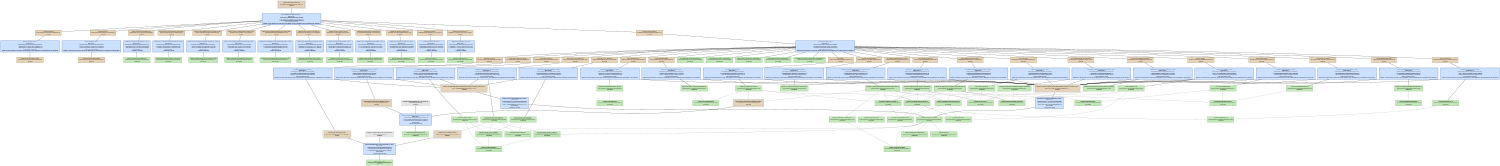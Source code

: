 digraph KerberosAgent {
   size = "10.000000,8.500000";
   concentrate = false;

   node [ shape = box, style = filled, color = "0.3 0.5 0.6", fillcolor = "0.3 0.2 0.9", fontname = "Monaco", fontsize = "9" ];
   n00001 [ label = "Default/KerberosAgent.app\n93739a33181f92f8e974ef2873a241a7\nMissing", color = "0.1 0.5 0.5", fillcolor = "0.1 0.2 0.9", peripheries = 3 ];
   n00002 [ label = "Contents/Info.plist\n98ec24a2e1b736ce19081f6de4683c9d\nMissing", color = "0.1 0.5 0.5", fillcolor = "0.1 0.2 0.9" ];
   n00003 [ label = "KerberosAgent.build/Info.plist\n00000000000000000000000000000000\nMissing", color = "0.1 0.5 0.5", fillcolor = "0.1 0.2 0.9" ];
   n00004 [ label = "Contents/PkgInfo\ne3b5f15da2b3fb128b87555707d0e4c9\nMissing", color = "0.1 0.5 0.5", fillcolor = "0.1 0.2 0.9" ];
   n00005 [ label = "KerberosAgent.build/PkgInfo\n00000000000000000000000000000000\nMissing", color = "0.1 0.5 0.5", fillcolor = "0.1 0.2 0.9" ];
   n00006 [ label = "English.lproj/KerberosAgent.nib\n989545e861edcccd52bb3f2582d434fa\nMissing", color = "0.1 0.5 0.5", fillcolor = "0.1 0.2 0.9" ];
   n00007 [ label = "English.lproj/KerberosAgent.nib\n0000000043975cde00000000000000aa\nUpToDate" ];
   n00008 [ label = "English.lproj/AuthenticationController.nib\nf0eb8ce16eab7b8afca15e8e5e3cf7ae\nMissing", color = "0.1 0.5 0.5", fillcolor = "0.1 0.2 0.9" ];
   n00009 [ label = "English.lproj/AuthenticationController.nib\n0000000043975cde00000000000000aa\nUpToDate" ];
   n00010 [ label = "English.lproj/AuthenticationController.strings\n963d15fcdad8416896fe63a81b9e9746\nMissing", color = "0.1 0.5 0.5", fillcolor = "0.1 0.2 0.9" ];
   n00011 [ label = "English.lproj/AuthenticationController.strings\n0000000043975cde0000000000000310\nUpToDate" ];
   n00012 [ label = "English.lproj/ChangePasswordController.nib\n954f03bccd3f277bf60611b4109af28f\nMissing", color = "0.1 0.5 0.5", fillcolor = "0.1 0.2 0.9" ];
   n00013 [ label = "English.lproj/ChangePasswordController.nib\n0000000043975cde00000000000000aa\nUpToDate" ];
   n00014 [ label = "English.lproj/ChangePasswordController.strings\n89acd68e344dd8849384ff882fd25cbe\nMissing", color = "0.1 0.5 0.5", fillcolor = "0.1 0.2 0.9" ];
   n00015 [ label = "English.lproj/ChangePasswordController.strings\n0000000043975cde00000000000001b6\nUpToDate" ];
   n00016 [ label = "English.lproj/PrompterController.nib\nb8a6841f972687f484f175571f8e6fd5\nMissing", color = "0.1 0.5 0.5", fillcolor = "0.1 0.2 0.9" ];
   n00017 [ label = "English.lproj/PrompterController.nib\n0000000043975cdf00000000000000aa\nUpToDate" ];
   n00018 [ label = "English.lproj/ErrorAlert.strings\nb5f6f58b611f68caaf93e18fe8bd703f\nMissing", color = "0.1 0.5 0.5", fillcolor = "0.1 0.2 0.9" ];
   n00019 [ label = "English.lproj/ErrorAlert.strings\n0000000043975cda0000000000000680\nUpToDate" ];
   n00020 [ label = "English.lproj/LifetimeFormatter.strings\n27141b979db7a0fc449cf21070d1fb99\nMissing", color = "0.1 0.5 0.5", fillcolor = "0.1 0.2 0.9" ];
   n00021 [ label = "English.lproj/LifetimeFormatter.strings\n0000000043975cda00000000000006fa\nUpToDate" ];
   n00022 [ label = "Resources/KerberosAgent.icns\n9524abec360cdbd738d8436d7e0c9e05\nMissing", color = "0.1 0.5 0.5", fillcolor = "0.1 0.2 0.9" ];
   n00023 [ label = "Resources/KerberosAgent.icns\n0000000043975ce00000000000009e2e\nUpToDate" ];
   n00024 [ label = "Resources/Gear.tiff\n398fdd0bd788a3afd787562cc265aaa7\nMissing", color = "0.1 0.5 0.5", fillcolor = "0.1 0.2 0.9" ];
   n00025 [ label = "Resources/Gear.tiff\n0000000043975cdf0000000000005758\nUpToDate" ];
   n00026 [ label = "Resources/Kerberos.tiff\n1ed460bc17a142f51c80cd1aa3197b82\nMissing", color = "0.1 0.5 0.5", fillcolor = "0.1 0.2 0.9" ];
   n00027 [ label = "Resources/Kerberos.tiff\n0000000043975cdf0000000000014598\nUpToDate" ];
   n00028 [ label = "<KerberosAgent.build/Script-a27d24ab.sh>\nffffffffffffffffffffffffffffffff\nUnknown", color = "0.0 0.0 0.5", fillcolor = "0.0 0.0 0.9", style = "filled,dashed" ];
   n00029 [ label = "Sources/notify.defs\n0000000043975cde000000000000059d\nUpToDate" ];
   n00030 [ label = "DerivedSources/notifyServer.h\n555b59acc4a56c64f814d9c07ddf0e89\nMissing", color = "0.1 0.5 0.5", fillcolor = "0.1 0.2 0.9", peripheries = 3 ];
   n00031 [ label = "DerivedSources/notifyServer.c\n555b59acc4a56c64f814d9c07ddf0e89\nMissing", color = "0.1 0.5 0.5", fillcolor = "0.1 0.2 0.9", peripheries = 3 ];
   n00032 [ label = "ppc/notifyServer.o\n4ae941165a9801e93e9c898c3ad3a406\nMissing", color = "0.1 0.5 0.5", fillcolor = "0.1 0.2 0.9" ];
   n00033 [ label = "Headers/KerberosAgent.h\n0000000043975cdf0000000000000648\nUpToDate" ];
   n00034 [ label = "KerberosAgent-dgwlbxhjzxowmickgzxtgpzswpsz/KerberosAgent.h.gch\n59cc779d9443b8a80cd5819957573775\nMissing", color = "0.1 0.5 0.5", fillcolor = "0.1 0.2 0.9", peripheries = 3 ];
   n00035 [ label = "<KerberosAgent.build/Script-1e67a558.sh>\nffffffffffffffffffffffffffffffff\nUnknown", color = "0.0 0.0 0.5", fillcolor = "0.0 0.0 0.9", style = "filled,dashed" ];
   n00036 [ label = "MachIPC/KerberosAgentIPC.defs\n0000000043975cdf0000000000000da7\nUpToDate" ];
   n00037 [ label = "DerivedSources/KerberosAgentIPCServer.h\n555b59acc4a56c65f814d9c07ddf06b3\nMissing", color = "0.1 0.5 0.5", fillcolor = "0.1 0.2 0.9", peripheries = 3 ];
   n00038 [ label = "DerivedSources/KerberosAgentIPCServer.c\n555b59acc4a56c65f814d9c07ddf06b3\nMissing", color = "0.1 0.5 0.5", fillcolor = "0.1 0.2 0.9", peripheries = 3 ];
   n00039 [ label = "ppc/KerberosAgentIPCServer.o\nc618df389b0f715b6fa20f004ba835ec\nMissing", color = "0.1 0.5 0.5", fillcolor = "0.1 0.2 0.9" ];
   n00040 [ label = "ppc/mach_client_utilities.o\n09be2824fd7088bd717537aba039858d\nMissing", color = "0.1 0.5 0.5", fillcolor = "0.1 0.2 0.9" ];
   n00041 [ label = "Sources/mach_client_utilities.c\n0000000043975cde0000000000001e95\nUpToDate" ];
   n00042 [ label = "ppc/mach_server_utilities.o\n7a5a0797913a53e556b36091d49129e4\nMissing", color = "0.1 0.5 0.5", fillcolor = "0.1 0.2 0.9" ];
   n00043 [ label = "Sources/mach_server_utilities.c\n0000000043975cde00000000000029ab\nUpToDate" ];
   n00044 [ label = "ppc/LoginSessions.o\n61196b8b4798cd42fe00594e68c26927\nMissing", color = "0.1 0.5 0.5", fillcolor = "0.1 0.2 0.9" ];
   n00045 [ label = "Sources/LoginSessions.c\n0000000043975cde00000000000018b5\nUpToDate" ];
   n00046 [ label = "ppc/LifetimeFormatter.o\n451920e17144227d2ac019e75ce704c5\nMissing", color = "0.1 0.5 0.5", fillcolor = "0.1 0.2 0.9" ];
   n00047 [ label = "KerberosAgent-dasjtvdkvxmpvcbhklkngbnlmxfa/KerberosAgent.h.gch\n90471dd719d0c5104a184da686e8371d\nMissing", color = "0.1 0.5 0.5", fillcolor = "0.1 0.2 0.9", peripheries = 3 ];
   n00048 [ label = "Sources/LifetimeFormatter.m\n0000000043975cda0000000000001968\nUpToDate" ];
   n00049 [ label = "ppc/LifetimeSlider.o\nd962fd1cea187383f219e3e692039114\nMissing", color = "0.1 0.5 0.5", fillcolor = "0.1 0.2 0.9" ];
   n00050 [ label = "Sources/LifetimeSlider.m\n0000000043975cda0000000000000f76\nUpToDate" ];
   n00051 [ label = "ppc/AuthenticationController.o\n38d88bafa66db42fe9967524183a4138\nMissing", color = "0.1 0.5 0.5", fillcolor = "0.1 0.2 0.9" ];
   n00052 [ label = "KerberosLoginServer/AuthenticationController.m\n0000000043975cdf0000000000005e40\nUpToDate" ];
   n00053 [ label = "ppc/BadgedImageView.o\nccdbbf7966f0de93f3c4a473a5b66bf7\nMissing", color = "0.1 0.5 0.5", fillcolor = "0.1 0.2 0.9" ];
   n00054 [ label = "KerberosLoginServer/BadgedImageView.m\n0000000043975cdf0000000000000d9e\nUpToDate" ];
   n00055 [ label = "ppc/ChangePasswordController.o\n5cba4323d5e1f9f479ecd3ab4e173578\nMissing", color = "0.1 0.5 0.5", fillcolor = "0.1 0.2 0.9" ];
   n00056 [ label = "KerberosLoginServer/ChangePasswordController.m\n0000000043975cdf00000000000020e7\nUpToDate" ];
   n00057 [ label = "ppc/PrompterController.o\n5e37cbf5008b43f5f8f8e58528920846\nMissing", color = "0.1 0.5 0.5", fillcolor = "0.1 0.2 0.9" ];
   n00058 [ label = "KerberosLoginServer/PrompterController.m\n0000000043975cdf00000000000035bb\nUpToDate" ];
   n00059 [ label = "ppc/ErrorAlert.o\n4de7758fa003c91a278db919d4986812\nMissing", color = "0.1 0.5 0.5", fillcolor = "0.1 0.2 0.9" ];
   n00060 [ label = "Sources/ErrorAlert.m\n0000000043975cda000000000000309c\nUpToDate" ];
   n00061 [ label = "ppc/Preferences.o\ncfe60a5d6fa0847ba16e37a4e75c81e4\nMissing", color = "0.1 0.5 0.5", fillcolor = "0.1 0.2 0.9" ];
   n00062 [ label = "Sources/Preferences.m\n0000000043975cda000000000000545f\nUpToDate" ];
   n00063 [ label = "ppc/Principal.o\n62a607c29dcaa662a689de7185ee776e\nMissing", color = "0.1 0.5 0.5", fillcolor = "0.1 0.2 0.9" ];
   n00064 [ label = "Sources/Principal.m\n0000000043975cda0000000000002a94\nUpToDate" ];
   n00065 [ label = "ppc/main.o\nf2863fc108be8e8b3604c8789cac1c76\nMissing", color = "0.1 0.5 0.5", fillcolor = "0.1 0.2 0.9" ];
   n00066 [ label = "KerberosLoginServer/main.m\n0000000043975cdf00000000000013ce\nUpToDate" ];
   n00067 [ label = "ppc/FloatingWindow.o\n53e1187c488296eaac2963f7f1980a7a\nMissing", color = "0.1 0.5 0.5", fillcolor = "0.1 0.2 0.9" ];
   n00068 [ label = "KerberosLoginServer/FloatingWindow.m\n0000000043975cdf00000000000008cc\nUpToDate" ];
   n00069 [ label = "ppc/KerberosAgentController.o\n6e46ce5da9625c14bfb4d9a79ac98a70\nMissing", color = "0.1 0.5 0.5", fillcolor = "0.1 0.2 0.9" ];
   n00070 [ label = "KerberosLoginServer/KerberosAgentController.m\n0000000043975cdf0000000000001390\nUpToDate" ];
   n00071 [ label = "ppc/KerberosAgentMachIPCShim.o\n8ce4a9b0b084321fb670f7cfc9543311\nMissing", color = "0.1 0.5 0.5", fillcolor = "0.1 0.2 0.9" ];
   n00072 [ label = "KerberosLoginServer/KerberosAgentMachIPCShim.m\n0000000043975cdf0000000000005229\nUpToDate" ];
   n00073 [ label = "ppc/PopupButton.o\n9bee0220085896c10065b8608f07f9f9\nMissing", color = "0.1 0.5 0.5", fillcolor = "0.1 0.2 0.9" ];
   n00074 [ label = "KerberosLoginServer/PopupButton.m\n0000000043975cdf00000000000009b7\nUpToDate" ];
   n00075 [ label = "ppc/KerberosTextView.o\n36d9b0fd8037417758f950f5be9190e2\nMissing", color = "0.1 0.5 0.5", fillcolor = "0.1 0.2 0.9" ];
   n00076 [ label = "KerberosLoginServer/KerberosTextView.m\n0000000043975cdf000000000000068f\nUpToDate" ];
   n00077 [ label = "MacOS/KerberosAgent\n4d76bee9238a69e3974d405dd960c197\nMissing", color = "0.1 0.5 0.5", fillcolor = "0.1 0.2 0.9" ];
   n00078 [ label = "Frameworks/Cocoa.framework[C]\n00000000435ae2fc00000000000000ee\nUpToDate" ];
   n00079 [ label = "Frameworks/Security.framework[C]\n00000000435ae31d00000000000000ee\nUpToDate" ];
   n00080 [ label = "BuiltProducts/Kerberos.framework[C]\n00000000000000000000000000000000\nUpToDate" ];
   n00081 [ label = "Frameworks/Carbon.framework[C]\n00000000435ae2fc0000000000000154\nUpToDate" ];
   n00082 [ label = "Frameworks/SystemConfiguration.framework[C]\n00000000435ae32000000000000000ee\nUpToDate" ];
   n00083 [ label = "Kerberos/KerberosLogin.h\n0000000043975cde0000000000004660\nUpToDate" ];
   n00084 [ label = "Kerberos/KerberosLoginPrivate.h\n0000000043975cde00000000000015ce\nUpToDate" ];
   n00085 [ label = "Kerberos/mach_server_utilities.h\n0000000043975cde0000000000000798\nUpToDate" ];
   n00086 [ label = "Kerberos/KerberosDebug.h\n0000000043975cde0000000000000f40\nUpToDate" ];
   n00087 [ label = "include/stdarg.h\n0000000043765d7e00000000000010d9\nUpToDate" ];
   n00088 [ label = "Kerberos/mach_client_utilities.h\n0000000043975cde0000000000000d10\nUpToDate" ];
   n00089 [ label = "Kerberos/LoginSessions.h\n0000000043975cde000000000000083f\nUpToDate" ];
   n00090 [ label = "Headers/LifetimeFormatter.h\n0000000043975cda0000000000000841\nUpToDate" ];
   n00091 [ label = "Headers/LifetimeSlider.h\n0000000043975cda00000000000005bb\nUpToDate" ];
   n00092 [ label = "Headers/KerberosAgentController.h\n0000000043975cdf000000000000069a\nUpToDate" ];
   n00093 [ label = "Headers/AuthenticationController.h\n0000000043975cdf00000000000012dd\nUpToDate" ];
   n00094 [ label = "Headers/ChangePasswordController.h\n0000000043975cdf0000000000000961\nUpToDate" ];
   n00095 [ label = "Headers/PrompterController.h\n0000000043975cdf0000000000000b7d\nUpToDate" ];
   n00096 [ label = "Headers/ErrorAlert.h\n0000000043975cda0000000000000c95\nUpToDate" ];
   n00097 [ label = "Headers/BadgedImageView.h\n0000000043975cdf0000000000000604\nUpToDate" ];
   n00098 [ label = "Headers/Preferences.h\n0000000043975cda0000000000000d9e\nUpToDate" ];
   n00099 [ label = "Headers/Principal.h\n0000000043975cda0000000000000b9d\nUpToDate" ];
   n00100 [ label = "Headers/FloatingWindow.h\n0000000043975cdf00000000000005e7\nUpToDate" ];
   n00101 [ label = "Kerberos/KerberosLoginPrivate.h\n0000000043975cde00000000000015ce\nUpToDate" ];
   n00102 [ label = "Headers/PopupButton.h\n0000000043975cdf0000000000000545\nUpToDate" ];
   n00103 [ label = "Headers/BadgedImageView.h\n0000000043975cdf0000000000000604\nUpToDate" ];
   n00104 [ label = "Headers/PopupButton.h\n0000000043975cdf0000000000000545\nUpToDate" ];

   node [ shape = box, style = "filled,bold", color = "0.7 0.5 0.7", fillcolor = "0.7 0.2 1.0", fontname = "Monaco", fontsize = "9" ];
   c00001 [ label = "PBXCp Info.plist <wt:0>\nwaitCount: 0\n00000000000000000000000000000000\n^ 98ec24a2e1b736ce19081f6de4683c9d\n= 98ec24a2e1b736ce19081f6de4683c9d\nIndirectlyNeedsToRun\nNeeds to run because at least one of the inputs to the command are scheduled to be updated.", color = "0.6 0.5 0.7", fillcolor = "0.6 0.2 1.0" ];
   c00002 [ label = "PBXCp PkgInfo <wt:0>\nwaitCount: 0\n00000000000000000000000000000000\n^ e3b5f15da2b3fb128b87555707d0e4c9\n= e3b5f15da2b3fb128b87555707d0e4c9\nIndirectlyNeedsToRun\nNeeds to run because at least one of the inputs to the command are scheduled to be updated.", color = "0.6 0.5 0.7", fillcolor = "0.6 0.2 1.0" ];
   c00003 [ label = "CpResource KerberosAgent.nib <wt:4>\nwaitCount: 0\n00000000000000000000000000000000\n^ 989545e861edcccd52bb3f2582d434fa\n= 989545e861edcccd52bb3f2582d434fa\nNeedsToRun\n1 output is missing", color = "0.6 0.5 0.7", fillcolor = "0.6 0.2 1.0" ];
   c00004 [ label = "CpResource AuthenticationController.nib <wt:4>\nwaitCount: 0\n00000000000000000000000000000000\n^ f0eb8ce16eab7b8afca15e8e5e3cf7ae\n= f0eb8ce16eab7b8afca15e8e5e3cf7ae\nNeedsToRun\n1 output is missing", color = "0.6 0.5 0.7", fillcolor = "0.6 0.2 1.0" ];
   c00005 [ label = "CpResource AuthenticationController.strings <wt:4>\nwaitCount: 0\n00000000000000000000000000000000\n^ 963d15fcdad8416896fe63a81b9e9746\n= 963d15fcdad8416896fe63a81b9e9746\nNeedsToRun\n1 output is missing", color = "0.6 0.5 0.7", fillcolor = "0.6 0.2 1.0" ];
   c00006 [ label = "CpResource ChangePasswordController.nib <wt:4>\nwaitCount: 0\n00000000000000000000000000000000\n^ 954f03bccd3f277bf60611b4109af28f\n= 954f03bccd3f277bf60611b4109af28f\nNeedsToRun\n1 output is missing", color = "0.6 0.5 0.7", fillcolor = "0.6 0.2 1.0" ];
   c00007 [ label = "CpResource ChangePasswordController.strings <wt:4>\nwaitCount: 0\n00000000000000000000000000000000\n^ 89acd68e344dd8849384ff882fd25cbe\n= 89acd68e344dd8849384ff882fd25cbe\nNeedsToRun\n1 output is missing", color = "0.6 0.5 0.7", fillcolor = "0.6 0.2 1.0" ];
   c00008 [ label = "CpResource PrompterController.nib <wt:4>\nwaitCount: 0\n00000000000000000000000000000000\n^ b8a6841f972687f484f175571f8e6fd5\n= b8a6841f972687f484f175571f8e6fd5\nNeedsToRun\n1 output is missing", color = "0.6 0.5 0.7", fillcolor = "0.6 0.2 1.0" ];
   c00009 [ label = "CpResource ErrorAlert.strings <wt:4>\nwaitCount: 0\n00000000000000000000000000000000\n^ b5f6f58b611f68caaf93e18fe8bd703f\n= b5f6f58b611f68caaf93e18fe8bd703f\nNeedsToRun\n1 output is missing", color = "0.6 0.5 0.7", fillcolor = "0.6 0.2 1.0" ];
   c00010 [ label = "CpResource LifetimeFormatter.strings <wt:4>\nwaitCount: 0\n00000000000000000000000000000000\n^ 27141b979db7a0fc449cf21070d1fb99\n= 27141b979db7a0fc449cf21070d1fb99\nNeedsToRun\n1 output is missing", color = "0.6 0.5 0.7", fillcolor = "0.6 0.2 1.0" ];
   c00011 [ label = "CpResource KerberosAgent.icns <wt:4>\nwaitCount: 0\n00000000000000000000000000000000\n^ 9524abec360cdbd738d8436d7e0c9e05\n= 9524abec360cdbd738d8436d7e0c9e05\nNeedsToRun\n1 output is missing", color = "0.6 0.5 0.7", fillcolor = "0.6 0.2 1.0" ];
   c00012 [ label = "CpResource Gear.tiff <wt:4>\nwaitCount: 0\n00000000000000000000000000000000\n^ 398fdd0bd788a3afd787562cc265aaa7\n= 398fdd0bd788a3afd787562cc265aaa7\nNeedsToRun\n1 output is missing", color = "0.6 0.5 0.7", fillcolor = "0.6 0.2 1.0" ];
   c00013 [ label = "CpResource Kerberos.tiff <wt:4>\nwaitCount: 0\n00000000000000000000000000000000\n^ 1ed460bc17a142f51c80cd1aa3197b82\n= 1ed460bc17a142f51c80cd1aa3197b82\nNeedsToRun\n1 output is missing", color = "0.6 0.5 0.7", fillcolor = "0.6 0.2 1.0" ];
   c00014 [ label = "PhaseScriptExecution Script-a27d24ab.sh <wt:6>\nwaitCount: 0\n0000000043975cde000000000000059d\n^ 555b59ac873230baf814d9c07ddf0b14\n= 555b59acc4a56c64f814d9c07ddf0e89\nNeedsToRun\n2 outputs are missing", color = "0.6 0.5 0.7", fillcolor = "0.6 0.2 1.0" ];
   c00015 [ label = "CompileC notifyServer.o <wt:6>\nwaitCount: 0\n0c972e3150e6d4ccf4c158592a8839fc\n^ 467e6f270a7ed525ca5dd1d5105b9dfa\n= 4ae941165a9801e93e9c898c3ad3a406\nIndirectlyNeedsToRun\nNeeds to run because at least one of the inputs to the command are scheduled to be updated.", color = "0.6 0.5 0.7", fillcolor = "0.6 0.2 1.0" ];
   c00016 [ label = "ProcessPCH KerberosAgent.h.gch <wt:5>\nwaitCount: 0\n0000000000e101a100000000000003b8\n^ 59cc779d94a2b9090cd58199575734cd\n= 59cc779d9443b8a80cd5819957573775\nNeedsToRun\n1 output is missing", color = "0.6 0.5 0.7", fillcolor = "0.6 0.2 1.0" ];
   c00017 [ label = "PhaseScriptExecution Script-1e67a558.sh <wt:6>\nwaitCount: 0\n0000000043975cdf0000000000000da7\n^ 555b59ac873230baf814d9c07ddf0b14\n= 555b59acc4a56c65f814d9c07ddf06b3\nNeedsToRun\n2 outputs are missing", color = "0.6 0.5 0.7", fillcolor = "0.6 0.2 1.0" ];
   c00018 [ label = "CompileC KerberosAgentIPCServer.o <wt:6>\nwaitCount: 0\n0c972e3150e6d4cdf4c158592a8831c6\n^ ca8ff109cbe9a5969b6357596120042a\n= c618df389b0f715b6fa20f004ba835ec\nIndirectlyNeedsToRun\nNeeds to run because at least one of the inputs to the command are scheduled to be updated.", color = "0.6 0.5 0.7", fillcolor = "0.6 0.2 1.0" ];
   c00019 [ label = "CompileC mach_client_utilities.o <wt:6>\nwaitCount: 0\n59cc779d9443b8a80cd581995757238f\n^ 50725fb9693330157da0b632f76ea602\n= 09be2824fd7088bd717537aba039858d\nIndirectlyNeedsToRun\nNeeds to run because at least one of the inputs to the command are scheduled to be updated.", color = "0.6 0.5 0.7", fillcolor = "0.6 0.2 1.0" ];
   c00020 [ label = "CompileC mach_server_utilities.o <wt:6>\nwaitCount: 0\n0c972e3150e6d4ccf4c158592a88159f\n^ 76cd29a6c1dc8729a27238c8fe193c7b\n= 7a5a0797913a53e556b36091d49129e4\nIndirectlyNeedsToRun\nNeeds to run because at least one of the inputs to the command are scheduled to be updated.", color = "0.6 0.5 0.7", fillcolor = "0.6 0.2 1.0" ];
   c00021 [ label = "CompileC LoginSessions.o <wt:6>\nwaitCount: 0\n59cc779dd7d4e4760cd5819957572d90\n^ 38d51c16904c2934f2d5d8d73f9544b7\n= 61196b8b4798cd42fe00594e68c26927\nIndirectlyNeedsToRun\nNeeds to run because at least one of the inputs to the command are scheduled to be updated.", color = "0.6 0.5 0.7", fillcolor = "0.6 0.2 1.0" ];
   c00022 [ label = "CompileC LifetimeFormatter.o <wt:6>\nwaitCount: 0\n90471dd719d0c5104a184da686e82634\n^ d55e3d366894e76d60d85441da0f22f1\n= 451920e17144227d2ac019e75ce704c5\nIndirectlyNeedsToRun\nNeeds to run because at least one of the inputs to the command are scheduled to be updated.", color = "0.6 0.5 0.7", fillcolor = "0.6 0.2 1.0" ];
   c00023 [ label = "ProcessPCH KerberosAgent.h.gch <wt:5>\nwaitCount: 0\n0000000000e101a100000000000003b8\n^ 90471dd71931c4b14a184da686e834a5\n= 90471dd719d0c5104a184da686e8371d\nNeedsToRun\n1 output is missing", color = "0.6 0.5 0.7", fillcolor = "0.6 0.2 1.0" ];
   c00024 [ label = "CompileC LifetimeSlider.o <wt:6>\nwaitCount: 0\n90471dd75a4799ca4a184da686e83591\n^ 4925e0cbb05fea49b801ae4014eba485\n= d962fd1cea187383f219e3e692039114\nIndirectlyNeedsToRun\nNeeds to run because at least one of the inputs to the command are scheduled to be updated.", color = "0.6 0.5 0.7", fillcolor = "0.6 0.2 1.0" ];
   c00025 [ label = "CompileC AuthenticationController.o <wt:6>\nwaitCount: 0\n90471dd75a4799cf4a184da686e870b6\n^ a89f9678fc2a2de0a38e38829ed2318e\n= 38d88bafa66db42fe9967524183a4138\nIndirectlyNeedsToRun\nNeeds to run because at least one of the inputs to the command are scheduled to be updated.", color = "0.6 0.5 0.7", fillcolor = "0.6 0.2 1.0" ];
   c00026 [ label = "CompileC BadgedImageView.o <wt:6>\nwaitCount: 0\n90471dd719d0c5104a184da686e83c87\n^ 5c9ca2ae7f201b83b9dce9d5235e5770\n= ccdbbf7966f0de93f3c4a473a5b66bf7\nIndirectlyNeedsToRun\nNeeds to run because at least one of the inputs to the command are scheduled to be updated.", color = "0.6 0.5 0.7", fillcolor = "0.6 0.2 1.0" ];
   c00027 [ label = "CompileC ChangePasswordController.o <wt:6>\nwaitCount: 0\n90471dd719d0c5104a184da686e8190d\n^ ccfd5ef4cc313ce433f49e0dc8ff2c75\n= 5cba4323d5e1f9f479ecd3ab4e173578\nIndirectlyNeedsToRun\nNeeds to run because at least one of the inputs to the command are scheduled to be updated.", color = "0.6 0.5 0.7", fillcolor = "0.6 0.2 1.0" ];
   c00028 [ label = "CompileC PrompterController.o <wt:6>\nwaitCount: 0\n90471dd75a4799cf4a184da686e816b7\n^ ce70d6225accda3ab2e0a823ae7a1ef1\n= 5e37cbf5008b43f5f8f8e58528920846\nIndirectlyNeedsToRun\nNeeds to run because at least one of the inputs to the command are scheduled to be updated.", color = "0.6 0.5 0.7", fillcolor = "0.6 0.2 1.0" ];
   c00029 [ label = "CompileC ErrorAlert.o <wt:6>\nwaitCount: 0\n90471dd719d0c5104a184da686e80b14\n^ dda06858b9d30c0a6d95f4bf52706306\n= 4de7758fa003c91a278db919d4986812\nIndirectlyNeedsToRun\nNeeds to run because at least one of the inputs to the command are scheduled to be updated.", color = "0.6 0.5 0.7", fillcolor = "0.6 0.2 1.0" ];
   c00030 [ label = "CompileC Preferences.o <wt:6>\nwaitCount: 0\n90471dd719d0c5104a184da686e86edc\n^ 5fa1178a7670416beb767a0261b4ef38\n= cfe60a5d6fa0847ba16e37a4e75c81e4\nIndirectlyNeedsToRun\nNeeds to run because at least one of the inputs to the command are scheduled to be updated.", color = "0.6 0.5 0.7", fillcolor = "0.6 0.2 1.0" ];
   c00031 [ label = "CompileC Principal.o <wt:6>\nwaitCount: 0\n90471dd75a4799ca4a184da686e81a81\n^ f2e11a15c78d3fa8ec9193d703066def\n= 62a607c29dcaa662a689de7185ee776e\nIndirectlyNeedsToRun\nNeeds to run because at least one of the inputs to the command are scheduled to be updated.", color = "0.6 0.5 0.7", fillcolor = "0.6 0.2 1.0" ];
   c00032 [ label = "CompileC main.o <wt:6>\nwaitCount: 0\nc51c447b9ee2f5aab20c9466fb373d61\n^ 379a7bba965c7b2184085c1e679b2117\n= f2863fc108be8e8b3604c8789cac1c76\nIndirectlyNeedsToRun\nNeeds to run because at least one of the inputs to the command are scheduled to be updated.", color = "0.6 0.5 0.7", fillcolor = "0.6 0.2 1.0" ];
   c00033 [ label = "CompileC FloatingWindow.o <wt:6>\nwaitCount: 0\n90471dd719d0c5104a184da686e83a36\n^ c3a605ab515253fae6312e517770304c\n= 53e1187c488296eaac2963f7f1980a7a\nIndirectlyNeedsToRun\nNeeds to run because at least one of the inputs to the command are scheduled to be updated.", color = "0.6 0.5 0.7", fillcolor = "0.6 0.2 1.0" ];
   c00034 [ label = "CompileC KerberosAgentController.o <wt:6>\nwaitCount: 0\n90471dd719d0c5104a184da686e82217\n^ fe01d38ab0b29904f5ac94011c21a867\n= 6e46ce5da9625c14bfb4d9a79ac98a70\nIndirectlyNeedsToRun\nNeeds to run because at least one of the inputs to the command are scheduled to be updated.", color = "0.6 0.5 0.7", fillcolor = "0.6 0.2 1.0" ];
   c00035 [ label = "CompileC KerberosAgentMachIPCShim.o <wt:6>\nwaitCount: 0\nc51c447bdd75a975b20c9466fb3722a2\n^ 49f8edcb6df19b6a047c63a9326311b3\n= 8ce4a9b0b084321fb670f7cfc9543311\nIndirectlyNeedsToRun\nNeeds to run because at least one of the inputs to the command are scheduled to be updated.", color = "0.6 0.5 0.7", fillcolor = "0.6 0.2 1.0" ];
   c00036 [ label = "CompileC PopupButton.o <wt:6>\nwaitCount: 0\n90471dd719d0c5104a184da686e83bef\n^ 0ba91ff7118853d14a7df5c609efc216\n= 9bee0220085896c10065b8608f07f9f9\nIndirectlyNeedsToRun\nNeeds to run because at least one of the inputs to the command are scheduled to be updated.", color = "0.6 0.5 0.7", fillcolor = "0.6 0.2 1.0" ];
   c00037 [ label = "CompileC KerberosTextView.o <wt:6>\nwaitCount: 0\n90471dd75a4799cf4a184da686e83192\n^ a69ead2ada70d8b812e11d533879a170\n= 36d9b0fd8037417758f950f5be9190e2\nIndirectlyNeedsToRun\nNeeds to run because at least one of the inputs to the command are scheduled to be updated.", color = "0.6 0.5 0.7", fillcolor = "0.6 0.2 1.0" ];
   c00038 [ label = "Ld KerberosAgent <wt:6>\nwaitCount: 0\nfaac3176e732ad092078a83ec1e98fd0\n^ b7da8f9fc4b8c4eab735e86318894e47\n= 4d76bee9238a69e3974d405dd960c197\nIndirectlyNeedsToRun\nNeeds to run because at least one of the inputs to the command are scheduled to be updated.", color = "0.6 0.5 0.7", fillcolor = "0.6 0.2 1.0" ];
   c00039 [ label = "Touch KerberosAgent.app <wt:11>\nwaitCount: 0\n4cb41e89d1c9d8a0c48558cb5a7448b3\n^ dfc784bac9d64a582df1b7e329d60914\n= 93739a33181f92f8e974ef2873a241a7\nIndirectlyNeedsToRun\nNeeds to run because at least one of the inputs to the command are scheduled to be updated.", color = "0.6 0.5 0.7", fillcolor = "0.6 0.2 1.0" ];

   edge [ style = solid, color = black, arrowhead = none, arrowtail = normal ];
   n00001 -> { c00039 };
   n00002 -> { c00001 };
   n00004 -> { c00002 };
   n00006 -> { c00003 };
   n00008 -> { c00004 };
   n00010 -> { c00005 };
   n00012 -> { c00006 };
   n00014 -> { c00007 };
   n00016 -> { c00008 };
   n00018 -> { c00009 };
   n00020 -> { c00010 };
   n00022 -> { c00011 };
   n00024 -> { c00012 };
   n00026 -> { c00013 };
   n00028 -> { c00014 };
   n00030 -> { c00014 };
   n00031 -> { c00014 };
   n00032 -> { c00015 };
   n00034 -> { c00016 };
   n00035 -> { c00017 };
   n00037 -> { c00017 };
   n00038 -> { c00017 };
   n00039 -> { c00018 };
   n00040 -> { c00019 };
   n00042 -> { c00020 };
   n00044 -> { c00021 };
   n00046 -> { c00022 };
   n00047 -> { c00023 };
   n00049 -> { c00024 };
   n00051 -> { c00025 };
   n00053 -> { c00026 };
   n00055 -> { c00027 };
   n00057 -> { c00028 };
   n00059 -> { c00029 };
   n00061 -> { c00030 };
   n00063 -> { c00031 };
   n00065 -> { c00032 };
   n00067 -> { c00033 };
   n00069 -> { c00034 };
   n00071 -> { c00035 };
   n00073 -> { c00036 };
   n00075 -> { c00037 };
   n00077 -> { c00038 };
   c00001 -> { n00003 };
   c00002 -> { n00005 n00005 };
   c00003 -> { n00007 n00007 };
   c00004 -> { n00009 n00009 };
   c00005 -> { n00011 n00011 };
   c00006 -> { n00013 n00013 };
   c00007 -> { n00015 n00015 };
   c00008 -> { n00017 n00017 };
   c00009 -> { n00019 n00019 };
   c00010 -> { n00021 n00021 };
   c00011 -> { n00023 n00023 };
   c00012 -> { n00025 n00025 };
   c00013 -> { n00027 n00027 };
   c00014 -> { n00029 };
   c00015 -> { n00034 n00031 };
   c00016 -> { n00033 };
   c00017 -> { n00036 };
   c00018 -> { n00034 n00038 };
   c00019 -> { n00034 n00041 };
   c00020 -> { n00034 n00043 };
   c00021 -> { n00034 n00045 };
   c00022 -> { n00047 n00048 };
   c00023 -> { n00033 };
   c00024 -> { n00047 n00050 };
   c00025 -> { n00047 n00052 };
   c00026 -> { n00047 n00054 };
   c00027 -> { n00047 n00056 };
   c00028 -> { n00047 n00058 };
   c00029 -> { n00047 n00060 };
   c00030 -> { n00047 n00062 };
   c00031 -> { n00047 n00064 };
   c00032 -> { n00047 n00066 };
   c00033 -> { n00047 n00068 };
   c00034 -> { n00047 n00070 };
   c00035 -> { n00047 n00072 };
   c00036 -> { n00047 n00074 };
   c00037 -> { n00047 n00076 };
   c00038 -> { n00032 n00039 n00040 n00042 n00044 n00046 n00049 n00051 n00053 n00055 n00057 n00059 n00061 n00063 n00065 n00067 n00069 n00071 n00073 n00075 n00078 n00079 n00080 n00081 n00082 };
   c00039 -> { n00002 n00004 n00006 n00008 n00010 n00012 n00014 n00016 n00018 n00020 n00022 n00024 n00026 n00077 };

   edge [ style = solid, color = gray60, arrowhead = none, arrowtail = normal ];
   n00033 -> { n00083 n00084 n00085 n00086 n00087 };
   n00041 -> { n00086 n00088 };
   n00043 -> { n00086 n00085 n00088 n00030 };
   n00045 -> { n00086 n00089 n00088 };
   n00048 -> { n00090 };
   n00050 -> { n00091 n00090 };
   n00052 -> { n00092 n00093 n00094 n00095 n00091 n00090 n00096 };
   n00054 -> { n00097 };
   n00056 -> { n00092 n00094 n00096 };
   n00058 -> { n00092 n00095 n00093 n00094 n00096 };
   n00060 -> { n00096 };
   n00062 -> { n00098 };
   n00064 -> { n00099 n00096 };
   n00066 -> { n00100 n00095 n00037 n00093 };
   n00068 -> { n00100 };
   n00070 -> { n00092 };
   n00072 -> { n00093 n00094 n00095 n00096 n00037 n00101 };
   n00074 -> { n00102 };
   n00084 -> { n00083 };
   n00085 -> { n00089 };
   n00088 -> { n00089 };
   n00093 -> { n00098 n00099 n00103 n00104 };
   n00094 -> { n00099 n00103 };
   n00095 -> { n00103 };
   n00101 -> { n00083 };
}
